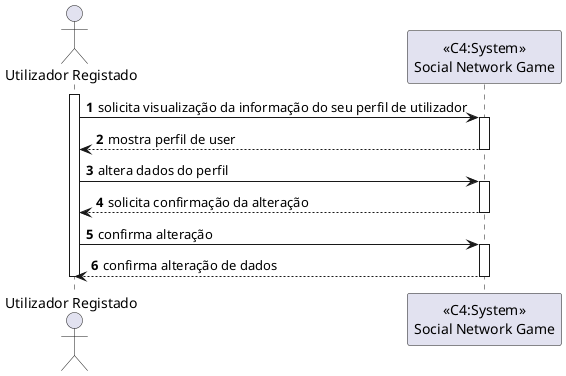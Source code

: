﻿@startuml
autonumber

actor "Utilizador Registado" as USER
participant "<<C4:System>>\nSocial Network Game" as SYSTEM

activate USER

USER -> SYSTEM: solicita visualização da informação do seu perfil de utilizador

activate SYSTEM

SYSTEM --> USER: mostra perfil de user

deactivate SYSTEM

USER -> SYSTEM: altera dados do perfil

activate SYSTEM

SYSTEM --> USER: solicita confirmação da alteração

deactivate SYSTEM

USER -> SYSTEM: confirma alteração

activate SYSTEM

SYSTEM --> USER: confirma alteração de dados

deactivate SYSTEM

deactivate USER

@enduml